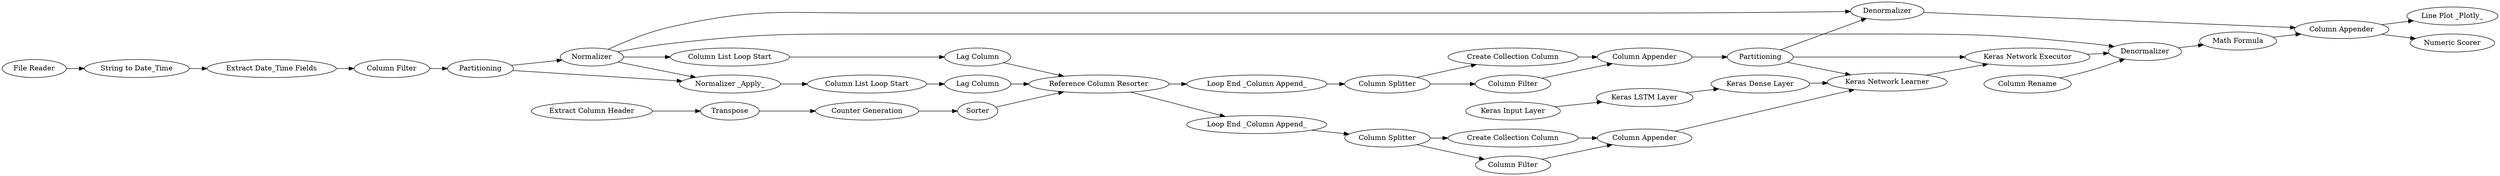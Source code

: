 digraph {
	175 -> 153
	158 -> 159
	175 -> 184
	147 -> 148
	78 -> 79
	179 -> 180
	80 -> 76
	76 -> 137
	151 -> 154
	155 -> 154
	150 -> 148
	76 -> 183
	150 -> 151
	156 -> 158
	141 -> 143
	153 -> 136
	153 -> 184
	146 -> 147
	161 -> 138
	150 -> 156
	184 -> 178
	182 -> 176
	148 -> 151
	142 -> 144
	77 -> 78
	182 -> 179
	153 -> 154
	139 -> 76
	153 -> 156
	138 -> 175
	143 -> 144
	137 -> 141
	136 -> 139
	178 -> 181
	176 -> 180
	79 -> 80
	145 -> 146
	141 -> 142
	160 -> 161
	183 -> 182
	144 -> 148
	180 -> 150
	157 -> 158
	154 -> 157
	135 -> 160
	181 -> 76
	158 -> 152
	79 [label="Counter Generation"]
	136 [label="Column List Loop Start"]
	153 [label=Normalizer]
	138 [label="Column Filter"]
	182 [label="Column Splitter"]
	145 [label="Keras Input Layer"]
	184 [label="Normalizer _Apply_"]
	78 [label=Transpose]
	151 [label="Keras Network Executor"]
	180 [label="Column Appender"]
	137 [label="Loop End _Column Append_"]
	156 [label=Denormalizer]
	161 [label="Extract Date_Time Fields"]
	183 [label="Loop End _Column Append_"]
	154 [label=Denormalizer]
	146 [label="Keras LSTM Layer"]
	141 [label="Column Splitter"]
	150 [label=Partitioning]
	148 [label="Keras Network Learner"]
	144 [label="Column Appender"]
	143 [label="Create Collection Column"]
	142 [label="Column Filter"]
	158 [label="Column Appender"]
	178 [label="Column List Loop Start"]
	176 [label="Column Filter"]
	76 [label="Reference Column Resorter"]
	77 [label="Extract Column Header"]
	147 [label="Keras Dense Layer"]
	159 [label="Line Plot _Plotly_"]
	135 [label="File Reader"]
	160 [label="String to Date_Time"]
	175 [label=Partitioning]
	179 [label="Create Collection Column"]
	139 [label="Lag Column"]
	157 [label="Math Formula"]
	155 [label="Column Rename"]
	152 [label="Numeric Scorer"]
	181 [label="Lag Column"]
	80 [label=Sorter]
	rankdir=LR
}
